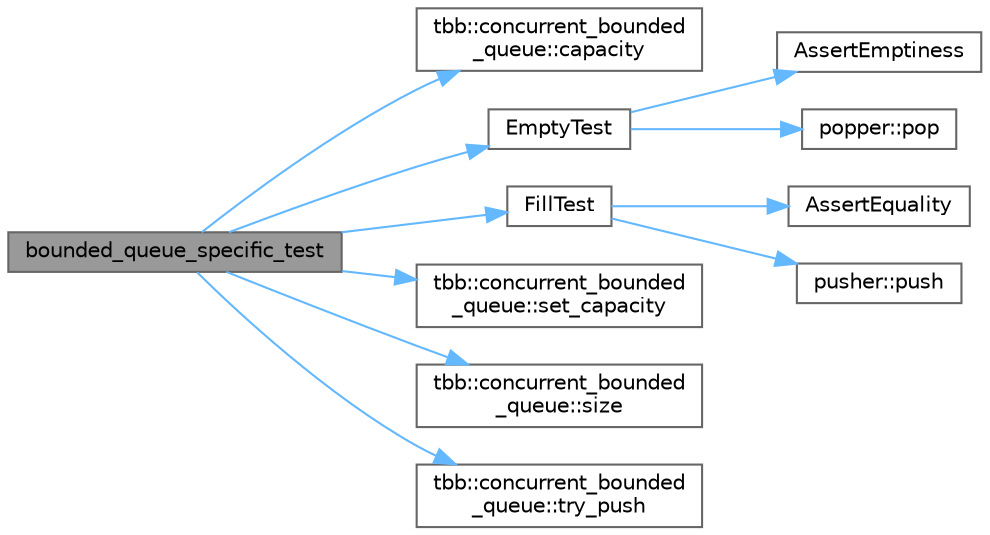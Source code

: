 digraph "bounded_queue_specific_test"
{
 // LATEX_PDF_SIZE
  bgcolor="transparent";
  edge [fontname=Helvetica,fontsize=10,labelfontname=Helvetica,labelfontsize=10];
  node [fontname=Helvetica,fontsize=10,shape=box,height=0.2,width=0.4];
  rankdir="LR";
  Node1 [id="Node000001",label="bounded_queue_specific_test",height=0.2,width=0.4,color="gray40", fillcolor="grey60", style="filled", fontcolor="black",tooltip=" "];
  Node1 -> Node2 [id="edge11_Node000001_Node000002",color="steelblue1",style="solid",tooltip=" "];
  Node2 [id="Node000002",label="tbb::concurrent_bounded\l_queue::capacity",height=0.2,width=0.4,color="grey40", fillcolor="white", style="filled",URL="$classtbb_1_1concurrent__bounded__queue.html#a9ae95fc53491b893a4e61a4f839e4459",tooltip="Maximum number of allowed elements"];
  Node1 -> Node3 [id="edge12_Node000001_Node000003",color="steelblue1",style="solid",tooltip=" "];
  Node3 [id="Node000003",label="EmptyTest",height=0.2,width=0.4,color="grey40", fillcolor="white", style="filled",URL="$test__concurrent__queue_8cpp.html#a34ce402c01001af3f29f28c2007a8230",tooltip=" "];
  Node3 -> Node4 [id="edge13_Node000003_Node000004",color="steelblue1",style="solid",tooltip=" "];
  Node4 [id="Node000004",label="AssertEmptiness",height=0.2,width=0.4,color="grey40", fillcolor="white", style="filled",URL="$test__concurrent__queue_8cpp.html#acf4dd904cd237d20c5d62aed2dc659ca",tooltip=" "];
  Node3 -> Node5 [id="edge14_Node000003_Node000005",color="steelblue1",style="solid",tooltip=" "];
  Node5 [id="Node000005",label="popper::pop",height=0.2,width=0.4,color="grey40", fillcolor="white", style="filled",URL="$structpopper.html#af044cde4e6d7a7c0b8904193e3316609",tooltip=" "];
  Node1 -> Node6 [id="edge15_Node000001_Node000006",color="steelblue1",style="solid",tooltip=" "];
  Node6 [id="Node000006",label="FillTest",height=0.2,width=0.4,color="grey40", fillcolor="white", style="filled",URL="$test__concurrent__queue_8cpp.html#a7265c276e9431cc7e3819b5069d0eed4",tooltip=" "];
  Node6 -> Node7 [id="edge16_Node000006_Node000007",color="steelblue1",style="solid",tooltip=" "];
  Node7 [id="Node000007",label="AssertEquality",height=0.2,width=0.4,color="grey40", fillcolor="white", style="filled",URL="$test__concurrent__queue_8cpp.html#ac001c44218c118df21c75f1e0dad5b4d",tooltip=" "];
  Node6 -> Node8 [id="edge17_Node000006_Node000008",color="steelblue1",style="solid",tooltip=" "];
  Node8 [id="Node000008",label="pusher::push",height=0.2,width=0.4,color="grey40", fillcolor="white", style="filled",URL="$structpusher.html#a425ef9c25db81425e1f91f672ed42f3b",tooltip=" "];
  Node1 -> Node9 [id="edge18_Node000001_Node000009",color="steelblue1",style="solid",tooltip=" "];
  Node9 [id="Node000009",label="tbb::concurrent_bounded\l_queue::set_capacity",height=0.2,width=0.4,color="grey40", fillcolor="white", style="filled",URL="$classtbb_1_1concurrent__bounded__queue.html#a768699675813575eec08c1f43afda395",tooltip="Set the capacity"];
  Node1 -> Node10 [id="edge19_Node000001_Node000010",color="steelblue1",style="solid",tooltip=" "];
  Node10 [id="Node000010",label="tbb::concurrent_bounded\l_queue::size",height=0.2,width=0.4,color="grey40", fillcolor="white", style="filled",URL="$classtbb_1_1concurrent__bounded__queue.html#a353420118deccd35f25f483183dabc73",tooltip="Return number of pushes minus number of pops."];
  Node1 -> Node11 [id="edge20_Node000001_Node000011",color="steelblue1",style="solid",tooltip=" "];
  Node11 [id="Node000011",label="tbb::concurrent_bounded\l_queue::try_push",height=0.2,width=0.4,color="grey40", fillcolor="white", style="filled",URL="$classtbb_1_1concurrent__bounded__queue.html#a03d93a240841a21788396bebd71c51bd",tooltip="Enqueue an item at tail of queue if queue is not already full."];
}
